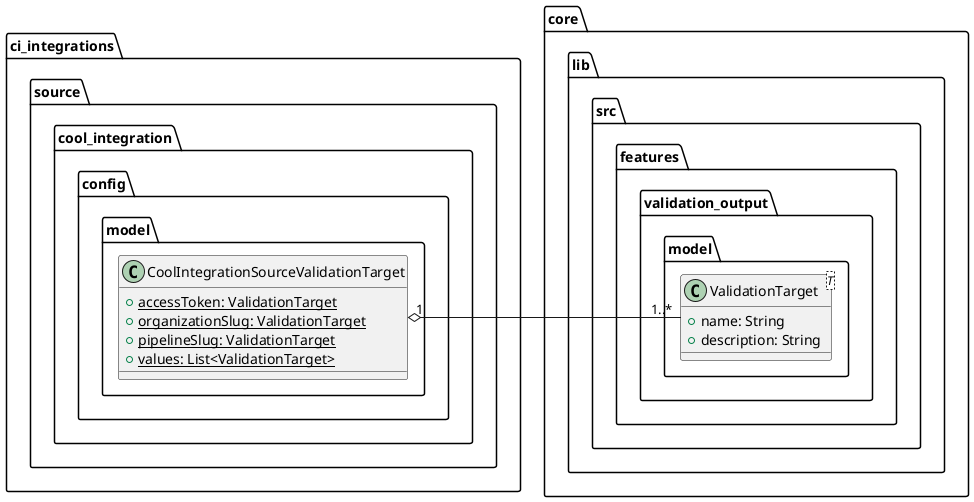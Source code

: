 @startuml cool_integration_source_validation_target_class_diagram

package core.lib.src.features.validation_output.model {
    class ValidationTarget<T> {
        + name: String
        + description: String
    }
}

package ci_integrations.source.cool_integration.config.model {
    class CoolIntegrationSourceValidationTarget {
        + {static} accessToken: ValidationTarget
        + {static} organizationSlug: ValidationTarget
        + {static} pipelineSlug: ValidationTarget
        + {static} values: List<ValidationTarget>
    }
}

ValidationTarget "1..*" -left-o "1" CoolIntegrationSourceValidationTarget

@enduml
